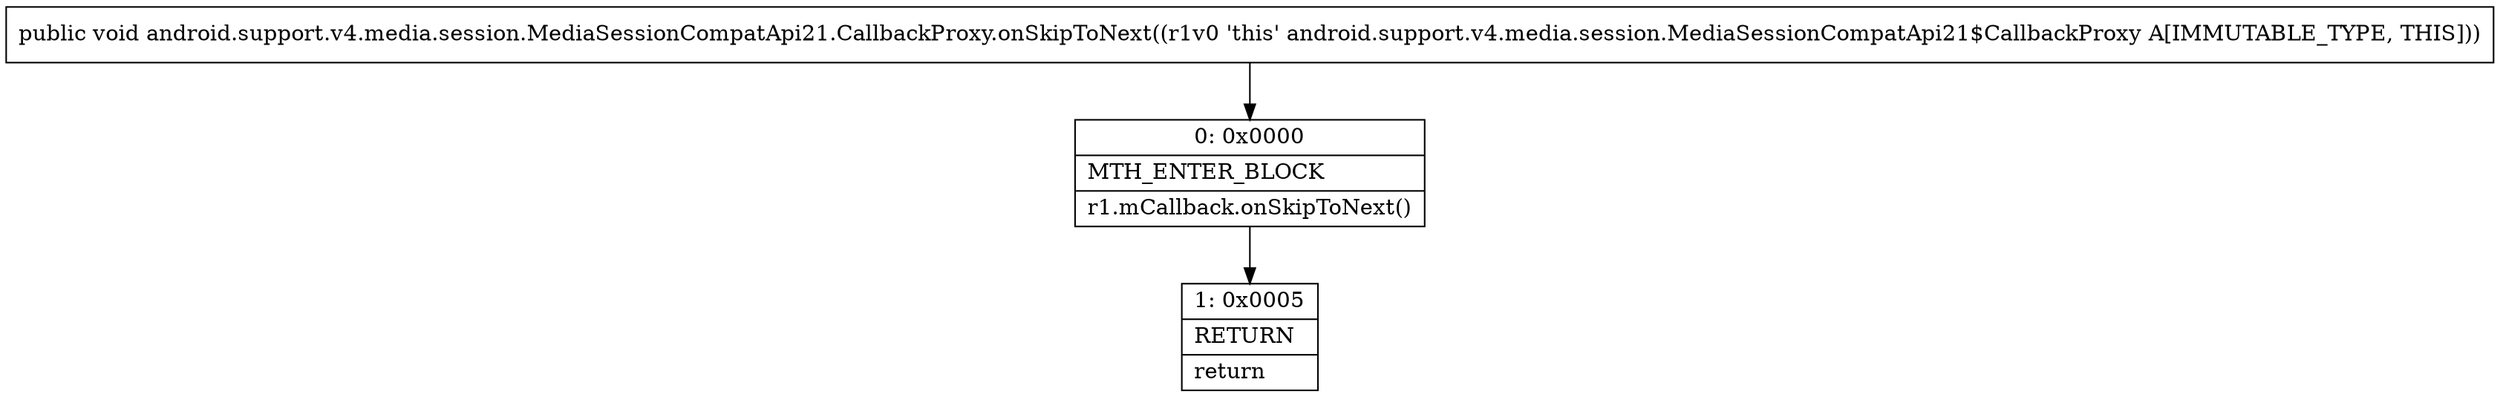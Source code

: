 digraph "CFG forandroid.support.v4.media.session.MediaSessionCompatApi21.CallbackProxy.onSkipToNext()V" {
Node_0 [shape=record,label="{0\:\ 0x0000|MTH_ENTER_BLOCK\l|r1.mCallback.onSkipToNext()\l}"];
Node_1 [shape=record,label="{1\:\ 0x0005|RETURN\l|return\l}"];
MethodNode[shape=record,label="{public void android.support.v4.media.session.MediaSessionCompatApi21.CallbackProxy.onSkipToNext((r1v0 'this' android.support.v4.media.session.MediaSessionCompatApi21$CallbackProxy A[IMMUTABLE_TYPE, THIS])) }"];
MethodNode -> Node_0;
Node_0 -> Node_1;
}


